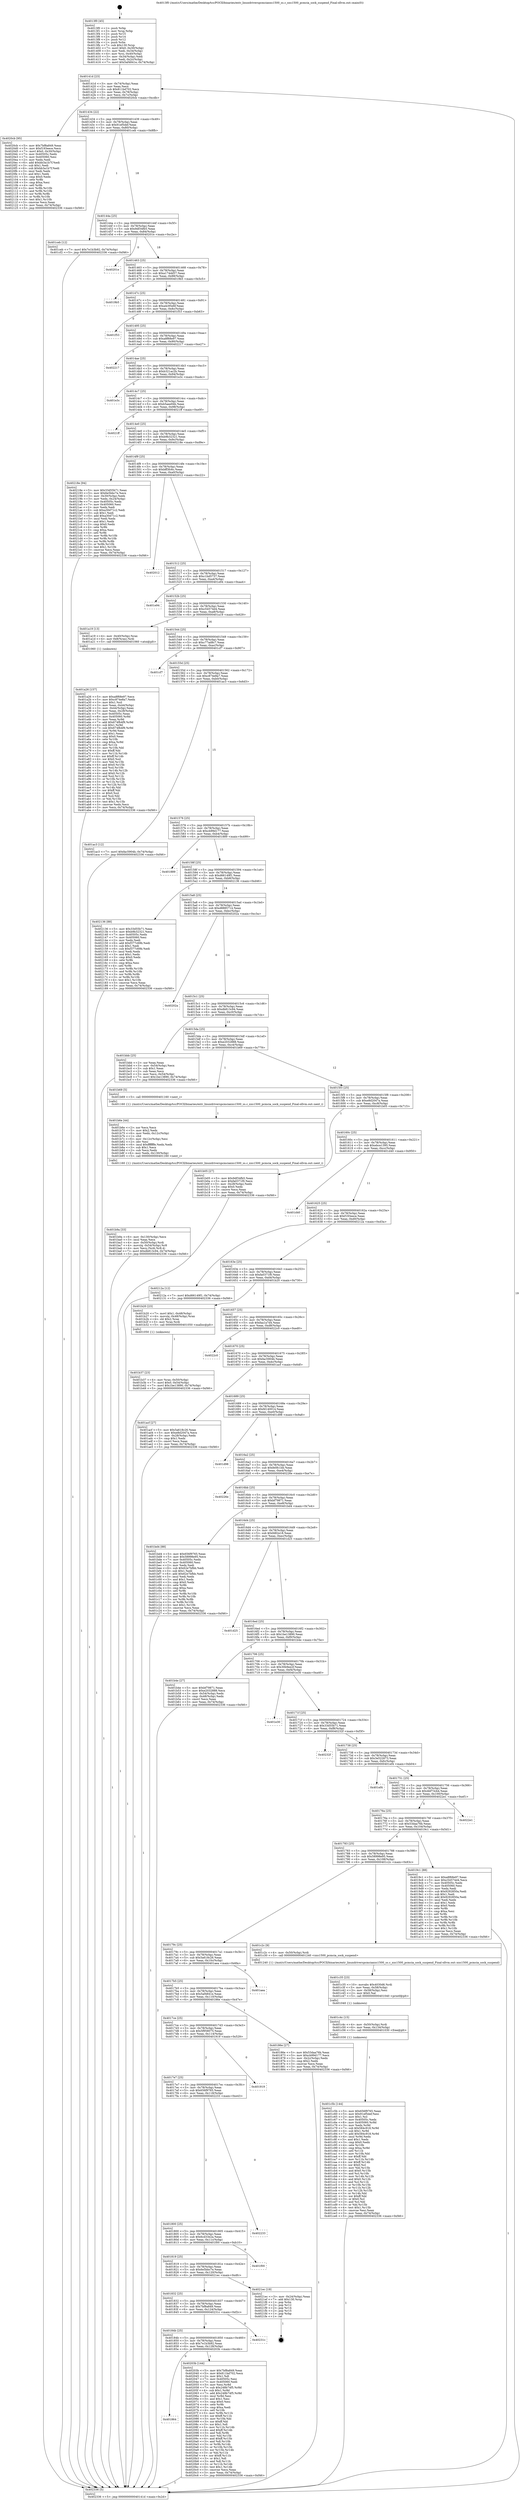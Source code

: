 digraph "0x4013f0" {
  label = "0x4013f0 (/mnt/c/Users/mathe/Desktop/tcc/POCII/binaries/extr_linuxdriverspcmciaxxs1500_ss.c_xxs1500_pcmcia_sock_suspend_Final-ollvm.out::main(0))"
  labelloc = "t"
  node[shape=record]

  Entry [label="",width=0.3,height=0.3,shape=circle,fillcolor=black,style=filled]
  "0x40141d" [label="{
     0x40141d [23]\l
     | [instrs]\l
     &nbsp;&nbsp;0x40141d \<+3\>: mov -0x74(%rbp),%eax\l
     &nbsp;&nbsp;0x401420 \<+2\>: mov %eax,%ecx\l
     &nbsp;&nbsp;0x401422 \<+6\>: sub $0x811bd702,%ecx\l
     &nbsp;&nbsp;0x401428 \<+3\>: mov %eax,-0x78(%rbp)\l
     &nbsp;&nbsp;0x40142b \<+3\>: mov %ecx,-0x7c(%rbp)\l
     &nbsp;&nbsp;0x40142e \<+6\>: je 00000000004020cb \<main+0xcdb\>\l
  }"]
  "0x4020cb" [label="{
     0x4020cb [95]\l
     | [instrs]\l
     &nbsp;&nbsp;0x4020cb \<+5\>: mov $0x7bf8a849,%eax\l
     &nbsp;&nbsp;0x4020d0 \<+5\>: mov $0xf193eece,%ecx\l
     &nbsp;&nbsp;0x4020d5 \<+7\>: movl $0x0,-0x30(%rbp)\l
     &nbsp;&nbsp;0x4020dc \<+7\>: mov 0x40505c,%edx\l
     &nbsp;&nbsp;0x4020e3 \<+7\>: mov 0x405060,%esi\l
     &nbsp;&nbsp;0x4020ea \<+2\>: mov %edx,%edi\l
     &nbsp;&nbsp;0x4020ec \<+6\>: add $0xbb3a1b7f,%edi\l
     &nbsp;&nbsp;0x4020f2 \<+3\>: sub $0x1,%edi\l
     &nbsp;&nbsp;0x4020f5 \<+6\>: sub $0xbb3a1b7f,%edi\l
     &nbsp;&nbsp;0x4020fb \<+3\>: imul %edi,%edx\l
     &nbsp;&nbsp;0x4020fe \<+3\>: and $0x1,%edx\l
     &nbsp;&nbsp;0x402101 \<+3\>: cmp $0x0,%edx\l
     &nbsp;&nbsp;0x402104 \<+4\>: sete %r8b\l
     &nbsp;&nbsp;0x402108 \<+3\>: cmp $0xa,%esi\l
     &nbsp;&nbsp;0x40210b \<+4\>: setl %r9b\l
     &nbsp;&nbsp;0x40210f \<+3\>: mov %r8b,%r10b\l
     &nbsp;&nbsp;0x402112 \<+3\>: and %r9b,%r10b\l
     &nbsp;&nbsp;0x402115 \<+3\>: xor %r9b,%r8b\l
     &nbsp;&nbsp;0x402118 \<+3\>: or %r8b,%r10b\l
     &nbsp;&nbsp;0x40211b \<+4\>: test $0x1,%r10b\l
     &nbsp;&nbsp;0x40211f \<+3\>: cmovne %ecx,%eax\l
     &nbsp;&nbsp;0x402122 \<+3\>: mov %eax,-0x74(%rbp)\l
     &nbsp;&nbsp;0x402125 \<+5\>: jmp 0000000000402336 \<main+0xf46\>\l
  }"]
  "0x401434" [label="{
     0x401434 [22]\l
     | [instrs]\l
     &nbsp;&nbsp;0x401434 \<+5\>: jmp 0000000000401439 \<main+0x49\>\l
     &nbsp;&nbsp;0x401439 \<+3\>: mov -0x78(%rbp),%eax\l
     &nbsp;&nbsp;0x40143c \<+5\>: sub $0x91ef5def,%eax\l
     &nbsp;&nbsp;0x401441 \<+3\>: mov %eax,-0x80(%rbp)\l
     &nbsp;&nbsp;0x401444 \<+6\>: je 0000000000401ceb \<main+0x8fb\>\l
  }"]
  Exit [label="",width=0.3,height=0.3,shape=circle,fillcolor=black,style=filled,peripheries=2]
  "0x401ceb" [label="{
     0x401ceb [12]\l
     | [instrs]\l
     &nbsp;&nbsp;0x401ceb \<+7\>: movl $0x7e1b3b92,-0x74(%rbp)\l
     &nbsp;&nbsp;0x401cf2 \<+5\>: jmp 0000000000402336 \<main+0xf46\>\l
  }"]
  "0x40144a" [label="{
     0x40144a [25]\l
     | [instrs]\l
     &nbsp;&nbsp;0x40144a \<+5\>: jmp 000000000040144f \<main+0x5f\>\l
     &nbsp;&nbsp;0x40144f \<+3\>: mov -0x78(%rbp),%eax\l
     &nbsp;&nbsp;0x401452 \<+5\>: sub $0x9df34fb5,%eax\l
     &nbsp;&nbsp;0x401457 \<+6\>: mov %eax,-0x84(%rbp)\l
     &nbsp;&nbsp;0x40145d \<+6\>: je 000000000040201e \<main+0xc2e\>\l
  }"]
  "0x401864" [label="{
     0x401864\l
  }", style=dashed]
  "0x40201e" [label="{
     0x40201e\l
  }", style=dashed]
  "0x401463" [label="{
     0x401463 [25]\l
     | [instrs]\l
     &nbsp;&nbsp;0x401463 \<+5\>: jmp 0000000000401468 \<main+0x78\>\l
     &nbsp;&nbsp;0x401468 \<+3\>: mov -0x78(%rbp),%eax\l
     &nbsp;&nbsp;0x40146b \<+5\>: sub $0xa174dd57,%eax\l
     &nbsp;&nbsp;0x401470 \<+6\>: mov %eax,-0x88(%rbp)\l
     &nbsp;&nbsp;0x401476 \<+6\>: je 00000000004019b5 \<main+0x5c5\>\l
  }"]
  "0x40203b" [label="{
     0x40203b [144]\l
     | [instrs]\l
     &nbsp;&nbsp;0x40203b \<+5\>: mov $0x7bf8a849,%eax\l
     &nbsp;&nbsp;0x402040 \<+5\>: mov $0x811bd702,%ecx\l
     &nbsp;&nbsp;0x402045 \<+2\>: mov $0x1,%dl\l
     &nbsp;&nbsp;0x402047 \<+7\>: mov 0x40505c,%esi\l
     &nbsp;&nbsp;0x40204e \<+7\>: mov 0x405060,%edi\l
     &nbsp;&nbsp;0x402055 \<+3\>: mov %esi,%r8d\l
     &nbsp;&nbsp;0x402058 \<+7\>: sub $0x248b74f5,%r8d\l
     &nbsp;&nbsp;0x40205f \<+4\>: sub $0x1,%r8d\l
     &nbsp;&nbsp;0x402063 \<+7\>: add $0x248b74f5,%r8d\l
     &nbsp;&nbsp;0x40206a \<+4\>: imul %r8d,%esi\l
     &nbsp;&nbsp;0x40206e \<+3\>: and $0x1,%esi\l
     &nbsp;&nbsp;0x402071 \<+3\>: cmp $0x0,%esi\l
     &nbsp;&nbsp;0x402074 \<+4\>: sete %r9b\l
     &nbsp;&nbsp;0x402078 \<+3\>: cmp $0xa,%edi\l
     &nbsp;&nbsp;0x40207b \<+4\>: setl %r10b\l
     &nbsp;&nbsp;0x40207f \<+3\>: mov %r9b,%r11b\l
     &nbsp;&nbsp;0x402082 \<+4\>: xor $0xff,%r11b\l
     &nbsp;&nbsp;0x402086 \<+3\>: mov %r10b,%bl\l
     &nbsp;&nbsp;0x402089 \<+3\>: xor $0xff,%bl\l
     &nbsp;&nbsp;0x40208c \<+3\>: xor $0x1,%dl\l
     &nbsp;&nbsp;0x40208f \<+3\>: mov %r11b,%r14b\l
     &nbsp;&nbsp;0x402092 \<+4\>: and $0xff,%r14b\l
     &nbsp;&nbsp;0x402096 \<+3\>: and %dl,%r9b\l
     &nbsp;&nbsp;0x402099 \<+3\>: mov %bl,%r15b\l
     &nbsp;&nbsp;0x40209c \<+4\>: and $0xff,%r15b\l
     &nbsp;&nbsp;0x4020a0 \<+3\>: and %dl,%r10b\l
     &nbsp;&nbsp;0x4020a3 \<+3\>: or %r9b,%r14b\l
     &nbsp;&nbsp;0x4020a6 \<+3\>: or %r10b,%r15b\l
     &nbsp;&nbsp;0x4020a9 \<+3\>: xor %r15b,%r14b\l
     &nbsp;&nbsp;0x4020ac \<+3\>: or %bl,%r11b\l
     &nbsp;&nbsp;0x4020af \<+4\>: xor $0xff,%r11b\l
     &nbsp;&nbsp;0x4020b3 \<+3\>: or $0x1,%dl\l
     &nbsp;&nbsp;0x4020b6 \<+3\>: and %dl,%r11b\l
     &nbsp;&nbsp;0x4020b9 \<+3\>: or %r11b,%r14b\l
     &nbsp;&nbsp;0x4020bc \<+4\>: test $0x1,%r14b\l
     &nbsp;&nbsp;0x4020c0 \<+3\>: cmovne %ecx,%eax\l
     &nbsp;&nbsp;0x4020c3 \<+3\>: mov %eax,-0x74(%rbp)\l
     &nbsp;&nbsp;0x4020c6 \<+5\>: jmp 0000000000402336 \<main+0xf46\>\l
  }"]
  "0x4019b5" [label="{
     0x4019b5\l
  }", style=dashed]
  "0x40147c" [label="{
     0x40147c [25]\l
     | [instrs]\l
     &nbsp;&nbsp;0x40147c \<+5\>: jmp 0000000000401481 \<main+0x91\>\l
     &nbsp;&nbsp;0x401481 \<+3\>: mov -0x78(%rbp),%eax\l
     &nbsp;&nbsp;0x401484 \<+5\>: sub $0xa4c95e6f,%eax\l
     &nbsp;&nbsp;0x401489 \<+6\>: mov %eax,-0x8c(%rbp)\l
     &nbsp;&nbsp;0x40148f \<+6\>: je 0000000000401f53 \<main+0xb63\>\l
  }"]
  "0x40184b" [label="{
     0x40184b [25]\l
     | [instrs]\l
     &nbsp;&nbsp;0x40184b \<+5\>: jmp 0000000000401850 \<main+0x460\>\l
     &nbsp;&nbsp;0x401850 \<+3\>: mov -0x78(%rbp),%eax\l
     &nbsp;&nbsp;0x401853 \<+5\>: sub $0x7e1b3b92,%eax\l
     &nbsp;&nbsp;0x401858 \<+6\>: mov %eax,-0x128(%rbp)\l
     &nbsp;&nbsp;0x40185e \<+6\>: je 000000000040203b \<main+0xc4b\>\l
  }"]
  "0x401f53" [label="{
     0x401f53\l
  }", style=dashed]
  "0x401495" [label="{
     0x401495 [25]\l
     | [instrs]\l
     &nbsp;&nbsp;0x401495 \<+5\>: jmp 000000000040149a \<main+0xaa\>\l
     &nbsp;&nbsp;0x40149a \<+3\>: mov -0x78(%rbp),%eax\l
     &nbsp;&nbsp;0x40149d \<+5\>: sub $0xa8f68e97,%eax\l
     &nbsp;&nbsp;0x4014a2 \<+6\>: mov %eax,-0x90(%rbp)\l
     &nbsp;&nbsp;0x4014a8 \<+6\>: je 0000000000402217 \<main+0xe27\>\l
  }"]
  "0x40231c" [label="{
     0x40231c\l
  }", style=dashed]
  "0x402217" [label="{
     0x402217\l
  }", style=dashed]
  "0x4014ae" [label="{
     0x4014ae [25]\l
     | [instrs]\l
     &nbsp;&nbsp;0x4014ae \<+5\>: jmp 00000000004014b3 \<main+0xc3\>\l
     &nbsp;&nbsp;0x4014b3 \<+3\>: mov -0x78(%rbp),%eax\l
     &nbsp;&nbsp;0x4014b6 \<+5\>: sub $0xb321ac2b,%eax\l
     &nbsp;&nbsp;0x4014bb \<+6\>: mov %eax,-0x94(%rbp)\l
     &nbsp;&nbsp;0x4014c1 \<+6\>: je 0000000000401e3c \<main+0xa4c\>\l
  }"]
  "0x401832" [label="{
     0x401832 [25]\l
     | [instrs]\l
     &nbsp;&nbsp;0x401832 \<+5\>: jmp 0000000000401837 \<main+0x447\>\l
     &nbsp;&nbsp;0x401837 \<+3\>: mov -0x78(%rbp),%eax\l
     &nbsp;&nbsp;0x40183a \<+5\>: sub $0x7bf8a849,%eax\l
     &nbsp;&nbsp;0x40183f \<+6\>: mov %eax,-0x124(%rbp)\l
     &nbsp;&nbsp;0x401845 \<+6\>: je 000000000040231c \<main+0xf2c\>\l
  }"]
  "0x401e3c" [label="{
     0x401e3c\l
  }", style=dashed]
  "0x4014c7" [label="{
     0x4014c7 [25]\l
     | [instrs]\l
     &nbsp;&nbsp;0x4014c7 \<+5\>: jmp 00000000004014cc \<main+0xdc\>\l
     &nbsp;&nbsp;0x4014cc \<+3\>: mov -0x78(%rbp),%eax\l
     &nbsp;&nbsp;0x4014cf \<+5\>: sub $0xb5aee94b,%eax\l
     &nbsp;&nbsp;0x4014d4 \<+6\>: mov %eax,-0x98(%rbp)\l
     &nbsp;&nbsp;0x4014da \<+6\>: je 00000000004021ff \<main+0xe0f\>\l
  }"]
  "0x4021ec" [label="{
     0x4021ec [19]\l
     | [instrs]\l
     &nbsp;&nbsp;0x4021ec \<+3\>: mov -0x24(%rbp),%eax\l
     &nbsp;&nbsp;0x4021ef \<+7\>: add $0x130,%rsp\l
     &nbsp;&nbsp;0x4021f6 \<+1\>: pop %rbx\l
     &nbsp;&nbsp;0x4021f7 \<+2\>: pop %r12\l
     &nbsp;&nbsp;0x4021f9 \<+2\>: pop %r14\l
     &nbsp;&nbsp;0x4021fb \<+2\>: pop %r15\l
     &nbsp;&nbsp;0x4021fd \<+1\>: pop %rbp\l
     &nbsp;&nbsp;0x4021fe \<+1\>: ret\l
  }"]
  "0x4021ff" [label="{
     0x4021ff\l
  }", style=dashed]
  "0x4014e0" [label="{
     0x4014e0 [25]\l
     | [instrs]\l
     &nbsp;&nbsp;0x4014e0 \<+5\>: jmp 00000000004014e5 \<main+0xf5\>\l
     &nbsp;&nbsp;0x4014e5 \<+3\>: mov -0x78(%rbp),%eax\l
     &nbsp;&nbsp;0x4014e8 \<+5\>: sub $0xb9b32321,%eax\l
     &nbsp;&nbsp;0x4014ed \<+6\>: mov %eax,-0x9c(%rbp)\l
     &nbsp;&nbsp;0x4014f3 \<+6\>: je 000000000040218e \<main+0xd9e\>\l
  }"]
  "0x401819" [label="{
     0x401819 [25]\l
     | [instrs]\l
     &nbsp;&nbsp;0x401819 \<+5\>: jmp 000000000040181e \<main+0x42e\>\l
     &nbsp;&nbsp;0x40181e \<+3\>: mov -0x78(%rbp),%eax\l
     &nbsp;&nbsp;0x401821 \<+5\>: sub $0x6e5bbc7e,%eax\l
     &nbsp;&nbsp;0x401826 \<+6\>: mov %eax,-0x120(%rbp)\l
     &nbsp;&nbsp;0x40182c \<+6\>: je 00000000004021ec \<main+0xdfc\>\l
  }"]
  "0x40218e" [label="{
     0x40218e [94]\l
     | [instrs]\l
     &nbsp;&nbsp;0x40218e \<+5\>: mov $0x33d55b71,%eax\l
     &nbsp;&nbsp;0x402193 \<+5\>: mov $0x6e5bbc7e,%ecx\l
     &nbsp;&nbsp;0x402198 \<+3\>: mov -0x30(%rbp),%edx\l
     &nbsp;&nbsp;0x40219b \<+3\>: mov %edx,-0x24(%rbp)\l
     &nbsp;&nbsp;0x40219e \<+7\>: mov 0x40505c,%edx\l
     &nbsp;&nbsp;0x4021a5 \<+7\>: mov 0x405060,%esi\l
     &nbsp;&nbsp;0x4021ac \<+2\>: mov %edx,%edi\l
     &nbsp;&nbsp;0x4021ae \<+6\>: sub $0xa30d71c2,%edi\l
     &nbsp;&nbsp;0x4021b4 \<+3\>: sub $0x1,%edi\l
     &nbsp;&nbsp;0x4021b7 \<+6\>: add $0xa30d71c2,%edi\l
     &nbsp;&nbsp;0x4021bd \<+3\>: imul %edi,%edx\l
     &nbsp;&nbsp;0x4021c0 \<+3\>: and $0x1,%edx\l
     &nbsp;&nbsp;0x4021c3 \<+3\>: cmp $0x0,%edx\l
     &nbsp;&nbsp;0x4021c6 \<+4\>: sete %r8b\l
     &nbsp;&nbsp;0x4021ca \<+3\>: cmp $0xa,%esi\l
     &nbsp;&nbsp;0x4021cd \<+4\>: setl %r9b\l
     &nbsp;&nbsp;0x4021d1 \<+3\>: mov %r8b,%r10b\l
     &nbsp;&nbsp;0x4021d4 \<+3\>: and %r9b,%r10b\l
     &nbsp;&nbsp;0x4021d7 \<+3\>: xor %r9b,%r8b\l
     &nbsp;&nbsp;0x4021da \<+3\>: or %r8b,%r10b\l
     &nbsp;&nbsp;0x4021dd \<+4\>: test $0x1,%r10b\l
     &nbsp;&nbsp;0x4021e1 \<+3\>: cmovne %ecx,%eax\l
     &nbsp;&nbsp;0x4021e4 \<+3\>: mov %eax,-0x74(%rbp)\l
     &nbsp;&nbsp;0x4021e7 \<+5\>: jmp 0000000000402336 \<main+0xf46\>\l
  }"]
  "0x4014f9" [label="{
     0x4014f9 [25]\l
     | [instrs]\l
     &nbsp;&nbsp;0x4014f9 \<+5\>: jmp 00000000004014fe \<main+0x10e\>\l
     &nbsp;&nbsp;0x4014fe \<+3\>: mov -0x78(%rbp),%eax\l
     &nbsp;&nbsp;0x401501 \<+5\>: sub $0xbff3fc6c,%eax\l
     &nbsp;&nbsp;0x401506 \<+6\>: mov %eax,-0xa0(%rbp)\l
     &nbsp;&nbsp;0x40150c \<+6\>: je 0000000000402012 \<main+0xc22\>\l
  }"]
  "0x401f00" [label="{
     0x401f00\l
  }", style=dashed]
  "0x402012" [label="{
     0x402012\l
  }", style=dashed]
  "0x401512" [label="{
     0x401512 [25]\l
     | [instrs]\l
     &nbsp;&nbsp;0x401512 \<+5\>: jmp 0000000000401517 \<main+0x127\>\l
     &nbsp;&nbsp;0x401517 \<+3\>: mov -0x78(%rbp),%eax\l
     &nbsp;&nbsp;0x40151a \<+5\>: sub $0xc1bd5737,%eax\l
     &nbsp;&nbsp;0x40151f \<+6\>: mov %eax,-0xa4(%rbp)\l
     &nbsp;&nbsp;0x401525 \<+6\>: je 0000000000401e94 \<main+0xaa4\>\l
  }"]
  "0x401800" [label="{
     0x401800 [25]\l
     | [instrs]\l
     &nbsp;&nbsp;0x401800 \<+5\>: jmp 0000000000401805 \<main+0x415\>\l
     &nbsp;&nbsp;0x401805 \<+3\>: mov -0x78(%rbp),%eax\l
     &nbsp;&nbsp;0x401808 \<+5\>: sub $0x6cd33e2a,%eax\l
     &nbsp;&nbsp;0x40180d \<+6\>: mov %eax,-0x11c(%rbp)\l
     &nbsp;&nbsp;0x401813 \<+6\>: je 0000000000401f00 \<main+0xb10\>\l
  }"]
  "0x401e94" [label="{
     0x401e94\l
  }", style=dashed]
  "0x40152b" [label="{
     0x40152b [25]\l
     | [instrs]\l
     &nbsp;&nbsp;0x40152b \<+5\>: jmp 0000000000401530 \<main+0x140\>\l
     &nbsp;&nbsp;0x401530 \<+3\>: mov -0x78(%rbp),%eax\l
     &nbsp;&nbsp;0x401533 \<+5\>: sub $0xc54574d4,%eax\l
     &nbsp;&nbsp;0x401538 \<+6\>: mov %eax,-0xa8(%rbp)\l
     &nbsp;&nbsp;0x40153e \<+6\>: je 0000000000401a19 \<main+0x629\>\l
  }"]
  "0x402233" [label="{
     0x402233\l
  }", style=dashed]
  "0x401a19" [label="{
     0x401a19 [13]\l
     | [instrs]\l
     &nbsp;&nbsp;0x401a19 \<+4\>: mov -0x40(%rbp),%rax\l
     &nbsp;&nbsp;0x401a1d \<+4\>: mov 0x8(%rax),%rdi\l
     &nbsp;&nbsp;0x401a21 \<+5\>: call 0000000000401060 \<atoi@plt\>\l
     | [calls]\l
     &nbsp;&nbsp;0x401060 \{1\} (unknown)\l
  }"]
  "0x401544" [label="{
     0x401544 [25]\l
     | [instrs]\l
     &nbsp;&nbsp;0x401544 \<+5\>: jmp 0000000000401549 \<main+0x159\>\l
     &nbsp;&nbsp;0x401549 \<+3\>: mov -0x78(%rbp),%eax\l
     &nbsp;&nbsp;0x40154c \<+5\>: sub $0xc77ad8c7,%eax\l
     &nbsp;&nbsp;0x401551 \<+6\>: mov %eax,-0xac(%rbp)\l
     &nbsp;&nbsp;0x401557 \<+6\>: je 0000000000401cf7 \<main+0x907\>\l
  }"]
  "0x4017e7" [label="{
     0x4017e7 [25]\l
     | [instrs]\l
     &nbsp;&nbsp;0x4017e7 \<+5\>: jmp 00000000004017ec \<main+0x3fc\>\l
     &nbsp;&nbsp;0x4017ec \<+3\>: mov -0x78(%rbp),%eax\l
     &nbsp;&nbsp;0x4017ef \<+5\>: sub $0x656f9765,%eax\l
     &nbsp;&nbsp;0x4017f4 \<+6\>: mov %eax,-0x118(%rbp)\l
     &nbsp;&nbsp;0x4017fa \<+6\>: je 0000000000402233 \<main+0xe43\>\l
  }"]
  "0x401cf7" [label="{
     0x401cf7\l
  }", style=dashed]
  "0x40155d" [label="{
     0x40155d [25]\l
     | [instrs]\l
     &nbsp;&nbsp;0x40155d \<+5\>: jmp 0000000000401562 \<main+0x172\>\l
     &nbsp;&nbsp;0x401562 \<+3\>: mov -0x78(%rbp),%eax\l
     &nbsp;&nbsp;0x401565 \<+5\>: sub $0xc874e8a7,%eax\l
     &nbsp;&nbsp;0x40156a \<+6\>: mov %eax,-0xb0(%rbp)\l
     &nbsp;&nbsp;0x401570 \<+6\>: je 0000000000401ac3 \<main+0x6d3\>\l
  }"]
  "0x401919" [label="{
     0x401919\l
  }", style=dashed]
  "0x401ac3" [label="{
     0x401ac3 [12]\l
     | [instrs]\l
     &nbsp;&nbsp;0x401ac3 \<+7\>: movl $0xfac5904b,-0x74(%rbp)\l
     &nbsp;&nbsp;0x401aca \<+5\>: jmp 0000000000402336 \<main+0xf46\>\l
  }"]
  "0x401576" [label="{
     0x401576 [25]\l
     | [instrs]\l
     &nbsp;&nbsp;0x401576 \<+5\>: jmp 000000000040157b \<main+0x18b\>\l
     &nbsp;&nbsp;0x40157b \<+3\>: mov -0x78(%rbp),%eax\l
     &nbsp;&nbsp;0x40157e \<+5\>: sub $0xcb99d177,%eax\l
     &nbsp;&nbsp;0x401583 \<+6\>: mov %eax,-0xb4(%rbp)\l
     &nbsp;&nbsp;0x401589 \<+6\>: je 0000000000401889 \<main+0x499\>\l
  }"]
  "0x401c5b" [label="{
     0x401c5b [144]\l
     | [instrs]\l
     &nbsp;&nbsp;0x401c5b \<+5\>: mov $0x656f9765,%eax\l
     &nbsp;&nbsp;0x401c60 \<+5\>: mov $0x91ef5def,%esi\l
     &nbsp;&nbsp;0x401c65 \<+2\>: mov $0x1,%cl\l
     &nbsp;&nbsp;0x401c67 \<+7\>: mov 0x40505c,%edx\l
     &nbsp;&nbsp;0x401c6e \<+8\>: mov 0x405060,%r8d\l
     &nbsp;&nbsp;0x401c76 \<+3\>: mov %edx,%r9d\l
     &nbsp;&nbsp;0x401c79 \<+7\>: sub $0x584c918,%r9d\l
     &nbsp;&nbsp;0x401c80 \<+4\>: sub $0x1,%r9d\l
     &nbsp;&nbsp;0x401c84 \<+7\>: add $0x584c918,%r9d\l
     &nbsp;&nbsp;0x401c8b \<+4\>: imul %r9d,%edx\l
     &nbsp;&nbsp;0x401c8f \<+3\>: and $0x1,%edx\l
     &nbsp;&nbsp;0x401c92 \<+3\>: cmp $0x0,%edx\l
     &nbsp;&nbsp;0x401c95 \<+4\>: sete %r10b\l
     &nbsp;&nbsp;0x401c99 \<+4\>: cmp $0xa,%r8d\l
     &nbsp;&nbsp;0x401c9d \<+4\>: setl %r11b\l
     &nbsp;&nbsp;0x401ca1 \<+3\>: mov %r10b,%bl\l
     &nbsp;&nbsp;0x401ca4 \<+3\>: xor $0xff,%bl\l
     &nbsp;&nbsp;0x401ca7 \<+3\>: mov %r11b,%r14b\l
     &nbsp;&nbsp;0x401caa \<+4\>: xor $0xff,%r14b\l
     &nbsp;&nbsp;0x401cae \<+3\>: xor $0x0,%cl\l
     &nbsp;&nbsp;0x401cb1 \<+3\>: mov %bl,%r15b\l
     &nbsp;&nbsp;0x401cb4 \<+4\>: and $0x0,%r15b\l
     &nbsp;&nbsp;0x401cb8 \<+3\>: and %cl,%r10b\l
     &nbsp;&nbsp;0x401cbb \<+3\>: mov %r14b,%r12b\l
     &nbsp;&nbsp;0x401cbe \<+4\>: and $0x0,%r12b\l
     &nbsp;&nbsp;0x401cc2 \<+3\>: and %cl,%r11b\l
     &nbsp;&nbsp;0x401cc5 \<+3\>: or %r10b,%r15b\l
     &nbsp;&nbsp;0x401cc8 \<+3\>: or %r11b,%r12b\l
     &nbsp;&nbsp;0x401ccb \<+3\>: xor %r12b,%r15b\l
     &nbsp;&nbsp;0x401cce \<+3\>: or %r14b,%bl\l
     &nbsp;&nbsp;0x401cd1 \<+3\>: xor $0xff,%bl\l
     &nbsp;&nbsp;0x401cd4 \<+3\>: or $0x0,%cl\l
     &nbsp;&nbsp;0x401cd7 \<+2\>: and %cl,%bl\l
     &nbsp;&nbsp;0x401cd9 \<+3\>: or %bl,%r15b\l
     &nbsp;&nbsp;0x401cdc \<+4\>: test $0x1,%r15b\l
     &nbsp;&nbsp;0x401ce0 \<+3\>: cmovne %esi,%eax\l
     &nbsp;&nbsp;0x401ce3 \<+3\>: mov %eax,-0x74(%rbp)\l
     &nbsp;&nbsp;0x401ce6 \<+5\>: jmp 0000000000402336 \<main+0xf46\>\l
  }"]
  "0x401889" [label="{
     0x401889\l
  }", style=dashed]
  "0x40158f" [label="{
     0x40158f [25]\l
     | [instrs]\l
     &nbsp;&nbsp;0x40158f \<+5\>: jmp 0000000000401594 \<main+0x1a4\>\l
     &nbsp;&nbsp;0x401594 \<+3\>: mov -0x78(%rbp),%eax\l
     &nbsp;&nbsp;0x401597 \<+5\>: sub $0xd66149f1,%eax\l
     &nbsp;&nbsp;0x40159c \<+6\>: mov %eax,-0xb8(%rbp)\l
     &nbsp;&nbsp;0x4015a2 \<+6\>: je 0000000000402136 \<main+0xd46\>\l
  }"]
  "0x401c4c" [label="{
     0x401c4c [15]\l
     | [instrs]\l
     &nbsp;&nbsp;0x401c4c \<+4\>: mov -0x50(%rbp),%rdi\l
     &nbsp;&nbsp;0x401c50 \<+6\>: mov %eax,-0x134(%rbp)\l
     &nbsp;&nbsp;0x401c56 \<+5\>: call 0000000000401030 \<free@plt\>\l
     | [calls]\l
     &nbsp;&nbsp;0x401030 \{1\} (unknown)\l
  }"]
  "0x402136" [label="{
     0x402136 [88]\l
     | [instrs]\l
     &nbsp;&nbsp;0x402136 \<+5\>: mov $0x33d55b71,%eax\l
     &nbsp;&nbsp;0x40213b \<+5\>: mov $0xb9b32321,%ecx\l
     &nbsp;&nbsp;0x402140 \<+7\>: mov 0x40505c,%edx\l
     &nbsp;&nbsp;0x402147 \<+7\>: mov 0x405060,%esi\l
     &nbsp;&nbsp;0x40214e \<+2\>: mov %edx,%edi\l
     &nbsp;&nbsp;0x402150 \<+6\>: add $0xf377c69b,%edi\l
     &nbsp;&nbsp;0x402156 \<+3\>: sub $0x1,%edi\l
     &nbsp;&nbsp;0x402159 \<+6\>: sub $0xf377c69b,%edi\l
     &nbsp;&nbsp;0x40215f \<+3\>: imul %edi,%edx\l
     &nbsp;&nbsp;0x402162 \<+3\>: and $0x1,%edx\l
     &nbsp;&nbsp;0x402165 \<+3\>: cmp $0x0,%edx\l
     &nbsp;&nbsp;0x402168 \<+4\>: sete %r8b\l
     &nbsp;&nbsp;0x40216c \<+3\>: cmp $0xa,%esi\l
     &nbsp;&nbsp;0x40216f \<+4\>: setl %r9b\l
     &nbsp;&nbsp;0x402173 \<+3\>: mov %r8b,%r10b\l
     &nbsp;&nbsp;0x402176 \<+3\>: and %r9b,%r10b\l
     &nbsp;&nbsp;0x402179 \<+3\>: xor %r9b,%r8b\l
     &nbsp;&nbsp;0x40217c \<+3\>: or %r8b,%r10b\l
     &nbsp;&nbsp;0x40217f \<+4\>: test $0x1,%r10b\l
     &nbsp;&nbsp;0x402183 \<+3\>: cmovne %ecx,%eax\l
     &nbsp;&nbsp;0x402186 \<+3\>: mov %eax,-0x74(%rbp)\l
     &nbsp;&nbsp;0x402189 \<+5\>: jmp 0000000000402336 \<main+0xf46\>\l
  }"]
  "0x4015a8" [label="{
     0x4015a8 [25]\l
     | [instrs]\l
     &nbsp;&nbsp;0x4015a8 \<+5\>: jmp 00000000004015ad \<main+0x1bd\>\l
     &nbsp;&nbsp;0x4015ad \<+3\>: mov -0x78(%rbp),%eax\l
     &nbsp;&nbsp;0x4015b0 \<+5\>: sub $0xd8885714,%eax\l
     &nbsp;&nbsp;0x4015b5 \<+6\>: mov %eax,-0xbc(%rbp)\l
     &nbsp;&nbsp;0x4015bb \<+6\>: je 000000000040202a \<main+0xc3a\>\l
  }"]
  "0x401c35" [label="{
     0x401c35 [23]\l
     | [instrs]\l
     &nbsp;&nbsp;0x401c35 \<+10\>: movabs $0x4030d6,%rdi\l
     &nbsp;&nbsp;0x401c3f \<+3\>: mov %eax,-0x58(%rbp)\l
     &nbsp;&nbsp;0x401c42 \<+3\>: mov -0x58(%rbp),%esi\l
     &nbsp;&nbsp;0x401c45 \<+2\>: mov $0x0,%al\l
     &nbsp;&nbsp;0x401c47 \<+5\>: call 0000000000401040 \<printf@plt\>\l
     | [calls]\l
     &nbsp;&nbsp;0x401040 \{1\} (unknown)\l
  }"]
  "0x40202a" [label="{
     0x40202a\l
  }", style=dashed]
  "0x4015c1" [label="{
     0x4015c1 [25]\l
     | [instrs]\l
     &nbsp;&nbsp;0x4015c1 \<+5\>: jmp 00000000004015c6 \<main+0x1d6\>\l
     &nbsp;&nbsp;0x4015c6 \<+3\>: mov -0x78(%rbp),%eax\l
     &nbsp;&nbsp;0x4015c9 \<+5\>: sub $0xdb813c94,%eax\l
     &nbsp;&nbsp;0x4015ce \<+6\>: mov %eax,-0xc0(%rbp)\l
     &nbsp;&nbsp;0x4015d4 \<+6\>: je 0000000000401bbb \<main+0x7cb\>\l
  }"]
  "0x401b9a" [label="{
     0x401b9a [33]\l
     | [instrs]\l
     &nbsp;&nbsp;0x401b9a \<+6\>: mov -0x130(%rbp),%ecx\l
     &nbsp;&nbsp;0x401ba0 \<+3\>: imul %eax,%ecx\l
     &nbsp;&nbsp;0x401ba3 \<+4\>: mov -0x50(%rbp),%rdi\l
     &nbsp;&nbsp;0x401ba7 \<+4\>: movslq -0x54(%rbp),%r8\l
     &nbsp;&nbsp;0x401bab \<+4\>: mov %ecx,(%rdi,%r8,4)\l
     &nbsp;&nbsp;0x401baf \<+7\>: movl $0xdb813c94,-0x74(%rbp)\l
     &nbsp;&nbsp;0x401bb6 \<+5\>: jmp 0000000000402336 \<main+0xf46\>\l
  }"]
  "0x401bbb" [label="{
     0x401bbb [25]\l
     | [instrs]\l
     &nbsp;&nbsp;0x401bbb \<+2\>: xor %eax,%eax\l
     &nbsp;&nbsp;0x401bbd \<+3\>: mov -0x54(%rbp),%ecx\l
     &nbsp;&nbsp;0x401bc0 \<+3\>: sub $0x1,%eax\l
     &nbsp;&nbsp;0x401bc3 \<+2\>: sub %eax,%ecx\l
     &nbsp;&nbsp;0x401bc5 \<+3\>: mov %ecx,-0x54(%rbp)\l
     &nbsp;&nbsp;0x401bc8 \<+7\>: movl $0x1be13890,-0x74(%rbp)\l
     &nbsp;&nbsp;0x401bcf \<+5\>: jmp 0000000000402336 \<main+0xf46\>\l
  }"]
  "0x4015da" [label="{
     0x4015da [25]\l
     | [instrs]\l
     &nbsp;&nbsp;0x4015da \<+5\>: jmp 00000000004015df \<main+0x1ef\>\l
     &nbsp;&nbsp;0x4015df \<+3\>: mov -0x78(%rbp),%eax\l
     &nbsp;&nbsp;0x4015e2 \<+5\>: sub $0xe2032888,%eax\l
     &nbsp;&nbsp;0x4015e7 \<+6\>: mov %eax,-0xc4(%rbp)\l
     &nbsp;&nbsp;0x4015ed \<+6\>: je 0000000000401b69 \<main+0x779\>\l
  }"]
  "0x401b6e" [label="{
     0x401b6e [44]\l
     | [instrs]\l
     &nbsp;&nbsp;0x401b6e \<+2\>: xor %ecx,%ecx\l
     &nbsp;&nbsp;0x401b70 \<+5\>: mov $0x2,%edx\l
     &nbsp;&nbsp;0x401b75 \<+6\>: mov %edx,-0x12c(%rbp)\l
     &nbsp;&nbsp;0x401b7b \<+1\>: cltd\l
     &nbsp;&nbsp;0x401b7c \<+6\>: mov -0x12c(%rbp),%esi\l
     &nbsp;&nbsp;0x401b82 \<+2\>: idiv %esi\l
     &nbsp;&nbsp;0x401b84 \<+6\>: imul $0xfffffffe,%edx,%edx\l
     &nbsp;&nbsp;0x401b8a \<+3\>: sub $0x1,%ecx\l
     &nbsp;&nbsp;0x401b8d \<+2\>: sub %ecx,%edx\l
     &nbsp;&nbsp;0x401b8f \<+6\>: mov %edx,-0x130(%rbp)\l
     &nbsp;&nbsp;0x401b95 \<+5\>: call 0000000000401160 \<next_i\>\l
     | [calls]\l
     &nbsp;&nbsp;0x401160 \{1\} (/mnt/c/Users/mathe/Desktop/tcc/POCII/binaries/extr_linuxdriverspcmciaxxs1500_ss.c_xxs1500_pcmcia_sock_suspend_Final-ollvm.out::next_i)\l
  }"]
  "0x401b69" [label="{
     0x401b69 [5]\l
     | [instrs]\l
     &nbsp;&nbsp;0x401b69 \<+5\>: call 0000000000401160 \<next_i\>\l
     | [calls]\l
     &nbsp;&nbsp;0x401160 \{1\} (/mnt/c/Users/mathe/Desktop/tcc/POCII/binaries/extr_linuxdriverspcmciaxxs1500_ss.c_xxs1500_pcmcia_sock_suspend_Final-ollvm.out::next_i)\l
  }"]
  "0x4015f3" [label="{
     0x4015f3 [25]\l
     | [instrs]\l
     &nbsp;&nbsp;0x4015f3 \<+5\>: jmp 00000000004015f8 \<main+0x208\>\l
     &nbsp;&nbsp;0x4015f8 \<+3\>: mov -0x78(%rbp),%eax\l
     &nbsp;&nbsp;0x4015fb \<+5\>: sub $0xe8d2047a,%eax\l
     &nbsp;&nbsp;0x401600 \<+6\>: mov %eax,-0xc8(%rbp)\l
     &nbsp;&nbsp;0x401606 \<+6\>: je 0000000000401b05 \<main+0x715\>\l
  }"]
  "0x401b37" [label="{
     0x401b37 [23]\l
     | [instrs]\l
     &nbsp;&nbsp;0x401b37 \<+4\>: mov %rax,-0x50(%rbp)\l
     &nbsp;&nbsp;0x401b3b \<+7\>: movl $0x0,-0x54(%rbp)\l
     &nbsp;&nbsp;0x401b42 \<+7\>: movl $0x1be13890,-0x74(%rbp)\l
     &nbsp;&nbsp;0x401b49 \<+5\>: jmp 0000000000402336 \<main+0xf46\>\l
  }"]
  "0x401b05" [label="{
     0x401b05 [27]\l
     | [instrs]\l
     &nbsp;&nbsp;0x401b05 \<+5\>: mov $0x9df34fb5,%eax\l
     &nbsp;&nbsp;0x401b0a \<+5\>: mov $0xfa0371f0,%ecx\l
     &nbsp;&nbsp;0x401b0f \<+3\>: mov -0x28(%rbp),%edx\l
     &nbsp;&nbsp;0x401b12 \<+3\>: cmp $0x0,%edx\l
     &nbsp;&nbsp;0x401b15 \<+3\>: cmove %ecx,%eax\l
     &nbsp;&nbsp;0x401b18 \<+3\>: mov %eax,-0x74(%rbp)\l
     &nbsp;&nbsp;0x401b1b \<+5\>: jmp 0000000000402336 \<main+0xf46\>\l
  }"]
  "0x40160c" [label="{
     0x40160c [25]\l
     | [instrs]\l
     &nbsp;&nbsp;0x40160c \<+5\>: jmp 0000000000401611 \<main+0x221\>\l
     &nbsp;&nbsp;0x401611 \<+3\>: mov -0x78(%rbp),%eax\l
     &nbsp;&nbsp;0x401614 \<+5\>: sub $0xebce1395,%eax\l
     &nbsp;&nbsp;0x401619 \<+6\>: mov %eax,-0xcc(%rbp)\l
     &nbsp;&nbsp;0x40161f \<+6\>: je 0000000000401d40 \<main+0x950\>\l
  }"]
  "0x401a26" [label="{
     0x401a26 [157]\l
     | [instrs]\l
     &nbsp;&nbsp;0x401a26 \<+5\>: mov $0xa8f68e97,%ecx\l
     &nbsp;&nbsp;0x401a2b \<+5\>: mov $0xc874e8a7,%edx\l
     &nbsp;&nbsp;0x401a30 \<+3\>: mov $0x1,%sil\l
     &nbsp;&nbsp;0x401a33 \<+3\>: mov %eax,-0x44(%rbp)\l
     &nbsp;&nbsp;0x401a36 \<+3\>: mov -0x44(%rbp),%eax\l
     &nbsp;&nbsp;0x401a39 \<+3\>: mov %eax,-0x28(%rbp)\l
     &nbsp;&nbsp;0x401a3c \<+7\>: mov 0x40505c,%eax\l
     &nbsp;&nbsp;0x401a43 \<+8\>: mov 0x405060,%r8d\l
     &nbsp;&nbsp;0x401a4b \<+3\>: mov %eax,%r9d\l
     &nbsp;&nbsp;0x401a4e \<+7\>: add $0x674fb4f9,%r9d\l
     &nbsp;&nbsp;0x401a55 \<+4\>: sub $0x1,%r9d\l
     &nbsp;&nbsp;0x401a59 \<+7\>: sub $0x674fb4f9,%r9d\l
     &nbsp;&nbsp;0x401a60 \<+4\>: imul %r9d,%eax\l
     &nbsp;&nbsp;0x401a64 \<+3\>: and $0x1,%eax\l
     &nbsp;&nbsp;0x401a67 \<+3\>: cmp $0x0,%eax\l
     &nbsp;&nbsp;0x401a6a \<+4\>: sete %r10b\l
     &nbsp;&nbsp;0x401a6e \<+4\>: cmp $0xa,%r8d\l
     &nbsp;&nbsp;0x401a72 \<+4\>: setl %r11b\l
     &nbsp;&nbsp;0x401a76 \<+3\>: mov %r10b,%bl\l
     &nbsp;&nbsp;0x401a79 \<+3\>: xor $0xff,%bl\l
     &nbsp;&nbsp;0x401a7c \<+3\>: mov %r11b,%r14b\l
     &nbsp;&nbsp;0x401a7f \<+4\>: xor $0xff,%r14b\l
     &nbsp;&nbsp;0x401a83 \<+4\>: xor $0x0,%sil\l
     &nbsp;&nbsp;0x401a87 \<+3\>: mov %bl,%r15b\l
     &nbsp;&nbsp;0x401a8a \<+4\>: and $0x0,%r15b\l
     &nbsp;&nbsp;0x401a8e \<+3\>: and %sil,%r10b\l
     &nbsp;&nbsp;0x401a91 \<+3\>: mov %r14b,%r12b\l
     &nbsp;&nbsp;0x401a94 \<+4\>: and $0x0,%r12b\l
     &nbsp;&nbsp;0x401a98 \<+3\>: and %sil,%r11b\l
     &nbsp;&nbsp;0x401a9b \<+3\>: or %r10b,%r15b\l
     &nbsp;&nbsp;0x401a9e \<+3\>: or %r11b,%r12b\l
     &nbsp;&nbsp;0x401aa1 \<+3\>: xor %r12b,%r15b\l
     &nbsp;&nbsp;0x401aa4 \<+3\>: or %r14b,%bl\l
     &nbsp;&nbsp;0x401aa7 \<+3\>: xor $0xff,%bl\l
     &nbsp;&nbsp;0x401aaa \<+4\>: or $0x0,%sil\l
     &nbsp;&nbsp;0x401aae \<+3\>: and %sil,%bl\l
     &nbsp;&nbsp;0x401ab1 \<+3\>: or %bl,%r15b\l
     &nbsp;&nbsp;0x401ab4 \<+4\>: test $0x1,%r15b\l
     &nbsp;&nbsp;0x401ab8 \<+3\>: cmovne %edx,%ecx\l
     &nbsp;&nbsp;0x401abb \<+3\>: mov %ecx,-0x74(%rbp)\l
     &nbsp;&nbsp;0x401abe \<+5\>: jmp 0000000000402336 \<main+0xf46\>\l
  }"]
  "0x401d40" [label="{
     0x401d40\l
  }", style=dashed]
  "0x401625" [label="{
     0x401625 [25]\l
     | [instrs]\l
     &nbsp;&nbsp;0x401625 \<+5\>: jmp 000000000040162a \<main+0x23a\>\l
     &nbsp;&nbsp;0x40162a \<+3\>: mov -0x78(%rbp),%eax\l
     &nbsp;&nbsp;0x40162d \<+5\>: sub $0xf193eece,%eax\l
     &nbsp;&nbsp;0x401632 \<+6\>: mov %eax,-0xd0(%rbp)\l
     &nbsp;&nbsp;0x401638 \<+6\>: je 000000000040212a \<main+0xd3a\>\l
  }"]
  "0x4013f0" [label="{
     0x4013f0 [45]\l
     | [instrs]\l
     &nbsp;&nbsp;0x4013f0 \<+1\>: push %rbp\l
     &nbsp;&nbsp;0x4013f1 \<+3\>: mov %rsp,%rbp\l
     &nbsp;&nbsp;0x4013f4 \<+2\>: push %r15\l
     &nbsp;&nbsp;0x4013f6 \<+2\>: push %r14\l
     &nbsp;&nbsp;0x4013f8 \<+2\>: push %r12\l
     &nbsp;&nbsp;0x4013fa \<+1\>: push %rbx\l
     &nbsp;&nbsp;0x4013fb \<+7\>: sub $0x130,%rsp\l
     &nbsp;&nbsp;0x401402 \<+7\>: movl $0x0,-0x30(%rbp)\l
     &nbsp;&nbsp;0x401409 \<+3\>: mov %edi,-0x34(%rbp)\l
     &nbsp;&nbsp;0x40140c \<+4\>: mov %rsi,-0x40(%rbp)\l
     &nbsp;&nbsp;0x401410 \<+3\>: mov -0x34(%rbp),%edi\l
     &nbsp;&nbsp;0x401413 \<+3\>: mov %edi,-0x2c(%rbp)\l
     &nbsp;&nbsp;0x401416 \<+7\>: movl $0x5af4841e,-0x74(%rbp)\l
  }"]
  "0x40212a" [label="{
     0x40212a [12]\l
     | [instrs]\l
     &nbsp;&nbsp;0x40212a \<+7\>: movl $0xd66149f1,-0x74(%rbp)\l
     &nbsp;&nbsp;0x402131 \<+5\>: jmp 0000000000402336 \<main+0xf46\>\l
  }"]
  "0x40163e" [label="{
     0x40163e [25]\l
     | [instrs]\l
     &nbsp;&nbsp;0x40163e \<+5\>: jmp 0000000000401643 \<main+0x253\>\l
     &nbsp;&nbsp;0x401643 \<+3\>: mov -0x78(%rbp),%eax\l
     &nbsp;&nbsp;0x401646 \<+5\>: sub $0xfa0371f0,%eax\l
     &nbsp;&nbsp;0x40164b \<+6\>: mov %eax,-0xd4(%rbp)\l
     &nbsp;&nbsp;0x401651 \<+6\>: je 0000000000401b20 \<main+0x730\>\l
  }"]
  "0x402336" [label="{
     0x402336 [5]\l
     | [instrs]\l
     &nbsp;&nbsp;0x402336 \<+5\>: jmp 000000000040141d \<main+0x2d\>\l
  }"]
  "0x401b20" [label="{
     0x401b20 [23]\l
     | [instrs]\l
     &nbsp;&nbsp;0x401b20 \<+7\>: movl $0x1,-0x48(%rbp)\l
     &nbsp;&nbsp;0x401b27 \<+4\>: movslq -0x48(%rbp),%rax\l
     &nbsp;&nbsp;0x401b2b \<+4\>: shl $0x2,%rax\l
     &nbsp;&nbsp;0x401b2f \<+3\>: mov %rax,%rdi\l
     &nbsp;&nbsp;0x401b32 \<+5\>: call 0000000000401050 \<malloc@plt\>\l
     | [calls]\l
     &nbsp;&nbsp;0x401050 \{1\} (unknown)\l
  }"]
  "0x401657" [label="{
     0x401657 [25]\l
     | [instrs]\l
     &nbsp;&nbsp;0x401657 \<+5\>: jmp 000000000040165c \<main+0x26c\>\l
     &nbsp;&nbsp;0x40165c \<+3\>: mov -0x78(%rbp),%eax\l
     &nbsp;&nbsp;0x40165f \<+5\>: sub $0xfaa1a7d4,%eax\l
     &nbsp;&nbsp;0x401664 \<+6\>: mov %eax,-0xd8(%rbp)\l
     &nbsp;&nbsp;0x40166a \<+6\>: je 00000000004022c0 \<main+0xed0\>\l
  }"]
  "0x4017ce" [label="{
     0x4017ce [25]\l
     | [instrs]\l
     &nbsp;&nbsp;0x4017ce \<+5\>: jmp 00000000004017d3 \<main+0x3e3\>\l
     &nbsp;&nbsp;0x4017d3 \<+3\>: mov -0x78(%rbp),%eax\l
     &nbsp;&nbsp;0x4017d6 \<+5\>: sub $0x5f958075,%eax\l
     &nbsp;&nbsp;0x4017db \<+6\>: mov %eax,-0x114(%rbp)\l
     &nbsp;&nbsp;0x4017e1 \<+6\>: je 0000000000401919 \<main+0x529\>\l
  }"]
  "0x4022c0" [label="{
     0x4022c0\l
  }", style=dashed]
  "0x401670" [label="{
     0x401670 [25]\l
     | [instrs]\l
     &nbsp;&nbsp;0x401670 \<+5\>: jmp 0000000000401675 \<main+0x285\>\l
     &nbsp;&nbsp;0x401675 \<+3\>: mov -0x78(%rbp),%eax\l
     &nbsp;&nbsp;0x401678 \<+5\>: sub $0xfac5904b,%eax\l
     &nbsp;&nbsp;0x40167d \<+6\>: mov %eax,-0xdc(%rbp)\l
     &nbsp;&nbsp;0x401683 \<+6\>: je 0000000000401acf \<main+0x6df\>\l
  }"]
  "0x40186e" [label="{
     0x40186e [27]\l
     | [instrs]\l
     &nbsp;&nbsp;0x40186e \<+5\>: mov $0x53daa76b,%eax\l
     &nbsp;&nbsp;0x401873 \<+5\>: mov $0xcb99d177,%ecx\l
     &nbsp;&nbsp;0x401878 \<+3\>: mov -0x2c(%rbp),%edx\l
     &nbsp;&nbsp;0x40187b \<+3\>: cmp $0x2,%edx\l
     &nbsp;&nbsp;0x40187e \<+3\>: cmovne %ecx,%eax\l
     &nbsp;&nbsp;0x401881 \<+3\>: mov %eax,-0x74(%rbp)\l
     &nbsp;&nbsp;0x401884 \<+5\>: jmp 0000000000402336 \<main+0xf46\>\l
  }"]
  "0x401acf" [label="{
     0x401acf [27]\l
     | [instrs]\l
     &nbsp;&nbsp;0x401acf \<+5\>: mov $0x5a618c26,%eax\l
     &nbsp;&nbsp;0x401ad4 \<+5\>: mov $0xe8d2047a,%ecx\l
     &nbsp;&nbsp;0x401ad9 \<+3\>: mov -0x28(%rbp),%edx\l
     &nbsp;&nbsp;0x401adc \<+3\>: cmp $0x1,%edx\l
     &nbsp;&nbsp;0x401adf \<+3\>: cmovl %ecx,%eax\l
     &nbsp;&nbsp;0x401ae2 \<+3\>: mov %eax,-0x74(%rbp)\l
     &nbsp;&nbsp;0x401ae5 \<+5\>: jmp 0000000000402336 \<main+0xf46\>\l
  }"]
  "0x401689" [label="{
     0x401689 [25]\l
     | [instrs]\l
     &nbsp;&nbsp;0x401689 \<+5\>: jmp 000000000040168e \<main+0x29e\>\l
     &nbsp;&nbsp;0x40168e \<+3\>: mov -0x78(%rbp),%eax\l
     &nbsp;&nbsp;0x401691 \<+5\>: sub $0xfd140014,%eax\l
     &nbsp;&nbsp;0x401696 \<+6\>: mov %eax,-0xe0(%rbp)\l
     &nbsp;&nbsp;0x40169c \<+6\>: je 0000000000401d98 \<main+0x9a8\>\l
  }"]
  "0x4017b5" [label="{
     0x4017b5 [25]\l
     | [instrs]\l
     &nbsp;&nbsp;0x4017b5 \<+5\>: jmp 00000000004017ba \<main+0x3ca\>\l
     &nbsp;&nbsp;0x4017ba \<+3\>: mov -0x78(%rbp),%eax\l
     &nbsp;&nbsp;0x4017bd \<+5\>: sub $0x5af4841e,%eax\l
     &nbsp;&nbsp;0x4017c2 \<+6\>: mov %eax,-0x110(%rbp)\l
     &nbsp;&nbsp;0x4017c8 \<+6\>: je 000000000040186e \<main+0x47e\>\l
  }"]
  "0x401d98" [label="{
     0x401d98\l
  }", style=dashed]
  "0x4016a2" [label="{
     0x4016a2 [25]\l
     | [instrs]\l
     &nbsp;&nbsp;0x4016a2 \<+5\>: jmp 00000000004016a7 \<main+0x2b7\>\l
     &nbsp;&nbsp;0x4016a7 \<+3\>: mov -0x78(%rbp),%eax\l
     &nbsp;&nbsp;0x4016aa \<+5\>: sub $0xfe0fc1bb,%eax\l
     &nbsp;&nbsp;0x4016af \<+6\>: mov %eax,-0xe4(%rbp)\l
     &nbsp;&nbsp;0x4016b5 \<+6\>: je 000000000040226e \<main+0xe7e\>\l
  }"]
  "0x401aea" [label="{
     0x401aea\l
  }", style=dashed]
  "0x40226e" [label="{
     0x40226e\l
  }", style=dashed]
  "0x4016bb" [label="{
     0x4016bb [25]\l
     | [instrs]\l
     &nbsp;&nbsp;0x4016bb \<+5\>: jmp 00000000004016c0 \<main+0x2d0\>\l
     &nbsp;&nbsp;0x4016c0 \<+3\>: mov -0x78(%rbp),%eax\l
     &nbsp;&nbsp;0x4016c3 \<+5\>: sub $0xbf79871,%eax\l
     &nbsp;&nbsp;0x4016c8 \<+6\>: mov %eax,-0xe8(%rbp)\l
     &nbsp;&nbsp;0x4016ce \<+6\>: je 0000000000401bd4 \<main+0x7e4\>\l
  }"]
  "0x40179c" [label="{
     0x40179c [25]\l
     | [instrs]\l
     &nbsp;&nbsp;0x40179c \<+5\>: jmp 00000000004017a1 \<main+0x3b1\>\l
     &nbsp;&nbsp;0x4017a1 \<+3\>: mov -0x78(%rbp),%eax\l
     &nbsp;&nbsp;0x4017a4 \<+5\>: sub $0x5a618c26,%eax\l
     &nbsp;&nbsp;0x4017a9 \<+6\>: mov %eax,-0x10c(%rbp)\l
     &nbsp;&nbsp;0x4017af \<+6\>: je 0000000000401aea \<main+0x6fa\>\l
  }"]
  "0x401bd4" [label="{
     0x401bd4 [88]\l
     | [instrs]\l
     &nbsp;&nbsp;0x401bd4 \<+5\>: mov $0x656f9765,%eax\l
     &nbsp;&nbsp;0x401bd9 \<+5\>: mov $0x58998e95,%ecx\l
     &nbsp;&nbsp;0x401bde \<+7\>: mov 0x40505c,%edx\l
     &nbsp;&nbsp;0x401be5 \<+7\>: mov 0x405060,%esi\l
     &nbsp;&nbsp;0x401bec \<+2\>: mov %edx,%edi\l
     &nbsp;&nbsp;0x401bee \<+6\>: sub $0x62e7bfbb,%edi\l
     &nbsp;&nbsp;0x401bf4 \<+3\>: sub $0x1,%edi\l
     &nbsp;&nbsp;0x401bf7 \<+6\>: add $0x62e7bfbb,%edi\l
     &nbsp;&nbsp;0x401bfd \<+3\>: imul %edi,%edx\l
     &nbsp;&nbsp;0x401c00 \<+3\>: and $0x1,%edx\l
     &nbsp;&nbsp;0x401c03 \<+3\>: cmp $0x0,%edx\l
     &nbsp;&nbsp;0x401c06 \<+4\>: sete %r8b\l
     &nbsp;&nbsp;0x401c0a \<+3\>: cmp $0xa,%esi\l
     &nbsp;&nbsp;0x401c0d \<+4\>: setl %r9b\l
     &nbsp;&nbsp;0x401c11 \<+3\>: mov %r8b,%r10b\l
     &nbsp;&nbsp;0x401c14 \<+3\>: and %r9b,%r10b\l
     &nbsp;&nbsp;0x401c17 \<+3\>: xor %r9b,%r8b\l
     &nbsp;&nbsp;0x401c1a \<+3\>: or %r8b,%r10b\l
     &nbsp;&nbsp;0x401c1d \<+4\>: test $0x1,%r10b\l
     &nbsp;&nbsp;0x401c21 \<+3\>: cmovne %ecx,%eax\l
     &nbsp;&nbsp;0x401c24 \<+3\>: mov %eax,-0x74(%rbp)\l
     &nbsp;&nbsp;0x401c27 \<+5\>: jmp 0000000000402336 \<main+0xf46\>\l
  }"]
  "0x4016d4" [label="{
     0x4016d4 [25]\l
     | [instrs]\l
     &nbsp;&nbsp;0x4016d4 \<+5\>: jmp 00000000004016d9 \<main+0x2e9\>\l
     &nbsp;&nbsp;0x4016d9 \<+3\>: mov -0x78(%rbp),%eax\l
     &nbsp;&nbsp;0x4016dc \<+5\>: sub $0xfd82e18,%eax\l
     &nbsp;&nbsp;0x4016e1 \<+6\>: mov %eax,-0xec(%rbp)\l
     &nbsp;&nbsp;0x4016e7 \<+6\>: je 0000000000401d25 \<main+0x935\>\l
  }"]
  "0x401c2c" [label="{
     0x401c2c [9]\l
     | [instrs]\l
     &nbsp;&nbsp;0x401c2c \<+4\>: mov -0x50(%rbp),%rdi\l
     &nbsp;&nbsp;0x401c30 \<+5\>: call 0000000000401240 \<xxs1500_pcmcia_sock_suspend\>\l
     | [calls]\l
     &nbsp;&nbsp;0x401240 \{1\} (/mnt/c/Users/mathe/Desktop/tcc/POCII/binaries/extr_linuxdriverspcmciaxxs1500_ss.c_xxs1500_pcmcia_sock_suspend_Final-ollvm.out::xxs1500_pcmcia_sock_suspend)\l
  }"]
  "0x401d25" [label="{
     0x401d25\l
  }", style=dashed]
  "0x4016ed" [label="{
     0x4016ed [25]\l
     | [instrs]\l
     &nbsp;&nbsp;0x4016ed \<+5\>: jmp 00000000004016f2 \<main+0x302\>\l
     &nbsp;&nbsp;0x4016f2 \<+3\>: mov -0x78(%rbp),%eax\l
     &nbsp;&nbsp;0x4016f5 \<+5\>: sub $0x1be13890,%eax\l
     &nbsp;&nbsp;0x4016fa \<+6\>: mov %eax,-0xf0(%rbp)\l
     &nbsp;&nbsp;0x401700 \<+6\>: je 0000000000401b4e \<main+0x75e\>\l
  }"]
  "0x401783" [label="{
     0x401783 [25]\l
     | [instrs]\l
     &nbsp;&nbsp;0x401783 \<+5\>: jmp 0000000000401788 \<main+0x398\>\l
     &nbsp;&nbsp;0x401788 \<+3\>: mov -0x78(%rbp),%eax\l
     &nbsp;&nbsp;0x40178b \<+5\>: sub $0x58998e95,%eax\l
     &nbsp;&nbsp;0x401790 \<+6\>: mov %eax,-0x108(%rbp)\l
     &nbsp;&nbsp;0x401796 \<+6\>: je 0000000000401c2c \<main+0x83c\>\l
  }"]
  "0x401b4e" [label="{
     0x401b4e [27]\l
     | [instrs]\l
     &nbsp;&nbsp;0x401b4e \<+5\>: mov $0xbf79871,%eax\l
     &nbsp;&nbsp;0x401b53 \<+5\>: mov $0xe2032888,%ecx\l
     &nbsp;&nbsp;0x401b58 \<+3\>: mov -0x54(%rbp),%edx\l
     &nbsp;&nbsp;0x401b5b \<+3\>: cmp -0x48(%rbp),%edx\l
     &nbsp;&nbsp;0x401b5e \<+3\>: cmovl %ecx,%eax\l
     &nbsp;&nbsp;0x401b61 \<+3\>: mov %eax,-0x74(%rbp)\l
     &nbsp;&nbsp;0x401b64 \<+5\>: jmp 0000000000402336 \<main+0xf46\>\l
  }"]
  "0x401706" [label="{
     0x401706 [25]\l
     | [instrs]\l
     &nbsp;&nbsp;0x401706 \<+5\>: jmp 000000000040170b \<main+0x31b\>\l
     &nbsp;&nbsp;0x40170b \<+3\>: mov -0x78(%rbp),%eax\l
     &nbsp;&nbsp;0x40170e \<+5\>: sub $0x30b9ee2f,%eax\l
     &nbsp;&nbsp;0x401713 \<+6\>: mov %eax,-0xf4(%rbp)\l
     &nbsp;&nbsp;0x401719 \<+6\>: je 0000000000401e30 \<main+0xa40\>\l
  }"]
  "0x4019c1" [label="{
     0x4019c1 [88]\l
     | [instrs]\l
     &nbsp;&nbsp;0x4019c1 \<+5\>: mov $0xa8f68e97,%eax\l
     &nbsp;&nbsp;0x4019c6 \<+5\>: mov $0xc54574d4,%ecx\l
     &nbsp;&nbsp;0x4019cb \<+7\>: mov 0x40505c,%edx\l
     &nbsp;&nbsp;0x4019d2 \<+7\>: mov 0x405060,%esi\l
     &nbsp;&nbsp;0x4019d9 \<+2\>: mov %edx,%edi\l
     &nbsp;&nbsp;0x4019db \<+6\>: sub $0x9292850a,%edi\l
     &nbsp;&nbsp;0x4019e1 \<+3\>: sub $0x1,%edi\l
     &nbsp;&nbsp;0x4019e4 \<+6\>: add $0x9292850a,%edi\l
     &nbsp;&nbsp;0x4019ea \<+3\>: imul %edi,%edx\l
     &nbsp;&nbsp;0x4019ed \<+3\>: and $0x1,%edx\l
     &nbsp;&nbsp;0x4019f0 \<+3\>: cmp $0x0,%edx\l
     &nbsp;&nbsp;0x4019f3 \<+4\>: sete %r8b\l
     &nbsp;&nbsp;0x4019f7 \<+3\>: cmp $0xa,%esi\l
     &nbsp;&nbsp;0x4019fa \<+4\>: setl %r9b\l
     &nbsp;&nbsp;0x4019fe \<+3\>: mov %r8b,%r10b\l
     &nbsp;&nbsp;0x401a01 \<+3\>: and %r9b,%r10b\l
     &nbsp;&nbsp;0x401a04 \<+3\>: xor %r9b,%r8b\l
     &nbsp;&nbsp;0x401a07 \<+3\>: or %r8b,%r10b\l
     &nbsp;&nbsp;0x401a0a \<+4\>: test $0x1,%r10b\l
     &nbsp;&nbsp;0x401a0e \<+3\>: cmovne %ecx,%eax\l
     &nbsp;&nbsp;0x401a11 \<+3\>: mov %eax,-0x74(%rbp)\l
     &nbsp;&nbsp;0x401a14 \<+5\>: jmp 0000000000402336 \<main+0xf46\>\l
  }"]
  "0x401e30" [label="{
     0x401e30\l
  }", style=dashed]
  "0x40171f" [label="{
     0x40171f [25]\l
     | [instrs]\l
     &nbsp;&nbsp;0x40171f \<+5\>: jmp 0000000000401724 \<main+0x334\>\l
     &nbsp;&nbsp;0x401724 \<+3\>: mov -0x78(%rbp),%eax\l
     &nbsp;&nbsp;0x401727 \<+5\>: sub $0x33d55b71,%eax\l
     &nbsp;&nbsp;0x40172c \<+6\>: mov %eax,-0xf8(%rbp)\l
     &nbsp;&nbsp;0x401732 \<+6\>: je 000000000040232f \<main+0xf3f\>\l
  }"]
  "0x40176a" [label="{
     0x40176a [25]\l
     | [instrs]\l
     &nbsp;&nbsp;0x40176a \<+5\>: jmp 000000000040176f \<main+0x37f\>\l
     &nbsp;&nbsp;0x40176f \<+3\>: mov -0x78(%rbp),%eax\l
     &nbsp;&nbsp;0x401772 \<+5\>: sub $0x53daa76b,%eax\l
     &nbsp;&nbsp;0x401777 \<+6\>: mov %eax,-0x104(%rbp)\l
     &nbsp;&nbsp;0x40177d \<+6\>: je 00000000004019c1 \<main+0x5d1\>\l
  }"]
  "0x40232f" [label="{
     0x40232f\l
  }", style=dashed]
  "0x401738" [label="{
     0x401738 [25]\l
     | [instrs]\l
     &nbsp;&nbsp;0x401738 \<+5\>: jmp 000000000040173d \<main+0x34d\>\l
     &nbsp;&nbsp;0x40173d \<+3\>: mov -0x78(%rbp),%eax\l
     &nbsp;&nbsp;0x401740 \<+5\>: sub $0x3e522673,%eax\l
     &nbsp;&nbsp;0x401745 \<+6\>: mov %eax,-0xfc(%rbp)\l
     &nbsp;&nbsp;0x40174b \<+6\>: je 0000000000401ef4 \<main+0xb04\>\l
  }"]
  "0x4022e1" [label="{
     0x4022e1\l
  }", style=dashed]
  "0x401ef4" [label="{
     0x401ef4\l
  }", style=dashed]
  "0x401751" [label="{
     0x401751 [25]\l
     | [instrs]\l
     &nbsp;&nbsp;0x401751 \<+5\>: jmp 0000000000401756 \<main+0x366\>\l
     &nbsp;&nbsp;0x401756 \<+3\>: mov -0x78(%rbp),%eax\l
     &nbsp;&nbsp;0x401759 \<+5\>: sub $0x4bf73cb4,%eax\l
     &nbsp;&nbsp;0x40175e \<+6\>: mov %eax,-0x100(%rbp)\l
     &nbsp;&nbsp;0x401764 \<+6\>: je 00000000004022e1 \<main+0xef1\>\l
  }"]
  Entry -> "0x4013f0" [label=" 1"]
  "0x40141d" -> "0x4020cb" [label=" 1"]
  "0x40141d" -> "0x401434" [label=" 19"]
  "0x4021ec" -> Exit [label=" 1"]
  "0x401434" -> "0x401ceb" [label=" 1"]
  "0x401434" -> "0x40144a" [label=" 18"]
  "0x40218e" -> "0x402336" [label=" 1"]
  "0x40144a" -> "0x40201e" [label=" 0"]
  "0x40144a" -> "0x401463" [label=" 18"]
  "0x402136" -> "0x402336" [label=" 1"]
  "0x401463" -> "0x4019b5" [label=" 0"]
  "0x401463" -> "0x40147c" [label=" 18"]
  "0x40212a" -> "0x402336" [label=" 1"]
  "0x40147c" -> "0x401f53" [label=" 0"]
  "0x40147c" -> "0x401495" [label=" 18"]
  "0x40203b" -> "0x402336" [label=" 1"]
  "0x401495" -> "0x402217" [label=" 0"]
  "0x401495" -> "0x4014ae" [label=" 18"]
  "0x40184b" -> "0x401864" [label=" 0"]
  "0x4014ae" -> "0x401e3c" [label=" 0"]
  "0x4014ae" -> "0x4014c7" [label=" 18"]
  "0x4020cb" -> "0x402336" [label=" 1"]
  "0x4014c7" -> "0x4021ff" [label=" 0"]
  "0x4014c7" -> "0x4014e0" [label=" 18"]
  "0x401832" -> "0x40184b" [label=" 1"]
  "0x4014e0" -> "0x40218e" [label=" 1"]
  "0x4014e0" -> "0x4014f9" [label=" 17"]
  "0x40184b" -> "0x40203b" [label=" 1"]
  "0x4014f9" -> "0x402012" [label=" 0"]
  "0x4014f9" -> "0x401512" [label=" 17"]
  "0x401819" -> "0x401832" [label=" 1"]
  "0x401512" -> "0x401e94" [label=" 0"]
  "0x401512" -> "0x40152b" [label=" 17"]
  "0x401832" -> "0x40231c" [label=" 0"]
  "0x40152b" -> "0x401a19" [label=" 1"]
  "0x40152b" -> "0x401544" [label=" 16"]
  "0x401800" -> "0x401819" [label=" 2"]
  "0x401544" -> "0x401cf7" [label=" 0"]
  "0x401544" -> "0x40155d" [label=" 16"]
  "0x401819" -> "0x4021ec" [label=" 1"]
  "0x40155d" -> "0x401ac3" [label=" 1"]
  "0x40155d" -> "0x401576" [label=" 15"]
  "0x4017e7" -> "0x401800" [label=" 2"]
  "0x401576" -> "0x401889" [label=" 0"]
  "0x401576" -> "0x40158f" [label=" 15"]
  "0x401800" -> "0x401f00" [label=" 0"]
  "0x40158f" -> "0x402136" [label=" 1"]
  "0x40158f" -> "0x4015a8" [label=" 14"]
  "0x4017ce" -> "0x4017e7" [label=" 2"]
  "0x4015a8" -> "0x40202a" [label=" 0"]
  "0x4015a8" -> "0x4015c1" [label=" 14"]
  "0x4017ce" -> "0x401919" [label=" 0"]
  "0x4015c1" -> "0x401bbb" [label=" 1"]
  "0x4015c1" -> "0x4015da" [label=" 13"]
  "0x4017e7" -> "0x402233" [label=" 0"]
  "0x4015da" -> "0x401b69" [label=" 1"]
  "0x4015da" -> "0x4015f3" [label=" 12"]
  "0x401ceb" -> "0x402336" [label=" 1"]
  "0x4015f3" -> "0x401b05" [label=" 1"]
  "0x4015f3" -> "0x40160c" [label=" 11"]
  "0x401c5b" -> "0x402336" [label=" 1"]
  "0x40160c" -> "0x401d40" [label=" 0"]
  "0x40160c" -> "0x401625" [label=" 11"]
  "0x401c4c" -> "0x401c5b" [label=" 1"]
  "0x401625" -> "0x40212a" [label=" 1"]
  "0x401625" -> "0x40163e" [label=" 10"]
  "0x401c35" -> "0x401c4c" [label=" 1"]
  "0x40163e" -> "0x401b20" [label=" 1"]
  "0x40163e" -> "0x401657" [label=" 9"]
  "0x401c2c" -> "0x401c35" [label=" 1"]
  "0x401657" -> "0x4022c0" [label=" 0"]
  "0x401657" -> "0x401670" [label=" 9"]
  "0x401bd4" -> "0x402336" [label=" 1"]
  "0x401670" -> "0x401acf" [label=" 1"]
  "0x401670" -> "0x401689" [label=" 8"]
  "0x401bbb" -> "0x402336" [label=" 1"]
  "0x401689" -> "0x401d98" [label=" 0"]
  "0x401689" -> "0x4016a2" [label=" 8"]
  "0x401b6e" -> "0x401b9a" [label=" 1"]
  "0x4016a2" -> "0x40226e" [label=" 0"]
  "0x4016a2" -> "0x4016bb" [label=" 8"]
  "0x401b69" -> "0x401b6e" [label=" 1"]
  "0x4016bb" -> "0x401bd4" [label=" 1"]
  "0x4016bb" -> "0x4016d4" [label=" 7"]
  "0x401b37" -> "0x402336" [label=" 1"]
  "0x4016d4" -> "0x401d25" [label=" 0"]
  "0x4016d4" -> "0x4016ed" [label=" 7"]
  "0x401b20" -> "0x401b37" [label=" 1"]
  "0x4016ed" -> "0x401b4e" [label=" 2"]
  "0x4016ed" -> "0x401706" [label=" 5"]
  "0x401acf" -> "0x402336" [label=" 1"]
  "0x401706" -> "0x401e30" [label=" 0"]
  "0x401706" -> "0x40171f" [label=" 5"]
  "0x401ac3" -> "0x402336" [label=" 1"]
  "0x40171f" -> "0x40232f" [label=" 0"]
  "0x40171f" -> "0x401738" [label=" 5"]
  "0x401a19" -> "0x401a26" [label=" 1"]
  "0x401738" -> "0x401ef4" [label=" 0"]
  "0x401738" -> "0x401751" [label=" 5"]
  "0x4019c1" -> "0x402336" [label=" 1"]
  "0x401751" -> "0x4022e1" [label=" 0"]
  "0x401751" -> "0x40176a" [label=" 5"]
  "0x401a26" -> "0x402336" [label=" 1"]
  "0x40176a" -> "0x4019c1" [label=" 1"]
  "0x40176a" -> "0x401783" [label=" 4"]
  "0x401b05" -> "0x402336" [label=" 1"]
  "0x401783" -> "0x401c2c" [label=" 1"]
  "0x401783" -> "0x40179c" [label=" 3"]
  "0x401b4e" -> "0x402336" [label=" 2"]
  "0x40179c" -> "0x401aea" [label=" 0"]
  "0x40179c" -> "0x4017b5" [label=" 3"]
  "0x401b9a" -> "0x402336" [label=" 1"]
  "0x4017b5" -> "0x40186e" [label=" 1"]
  "0x4017b5" -> "0x4017ce" [label=" 2"]
  "0x40186e" -> "0x402336" [label=" 1"]
  "0x4013f0" -> "0x40141d" [label=" 1"]
  "0x402336" -> "0x40141d" [label=" 19"]
}
